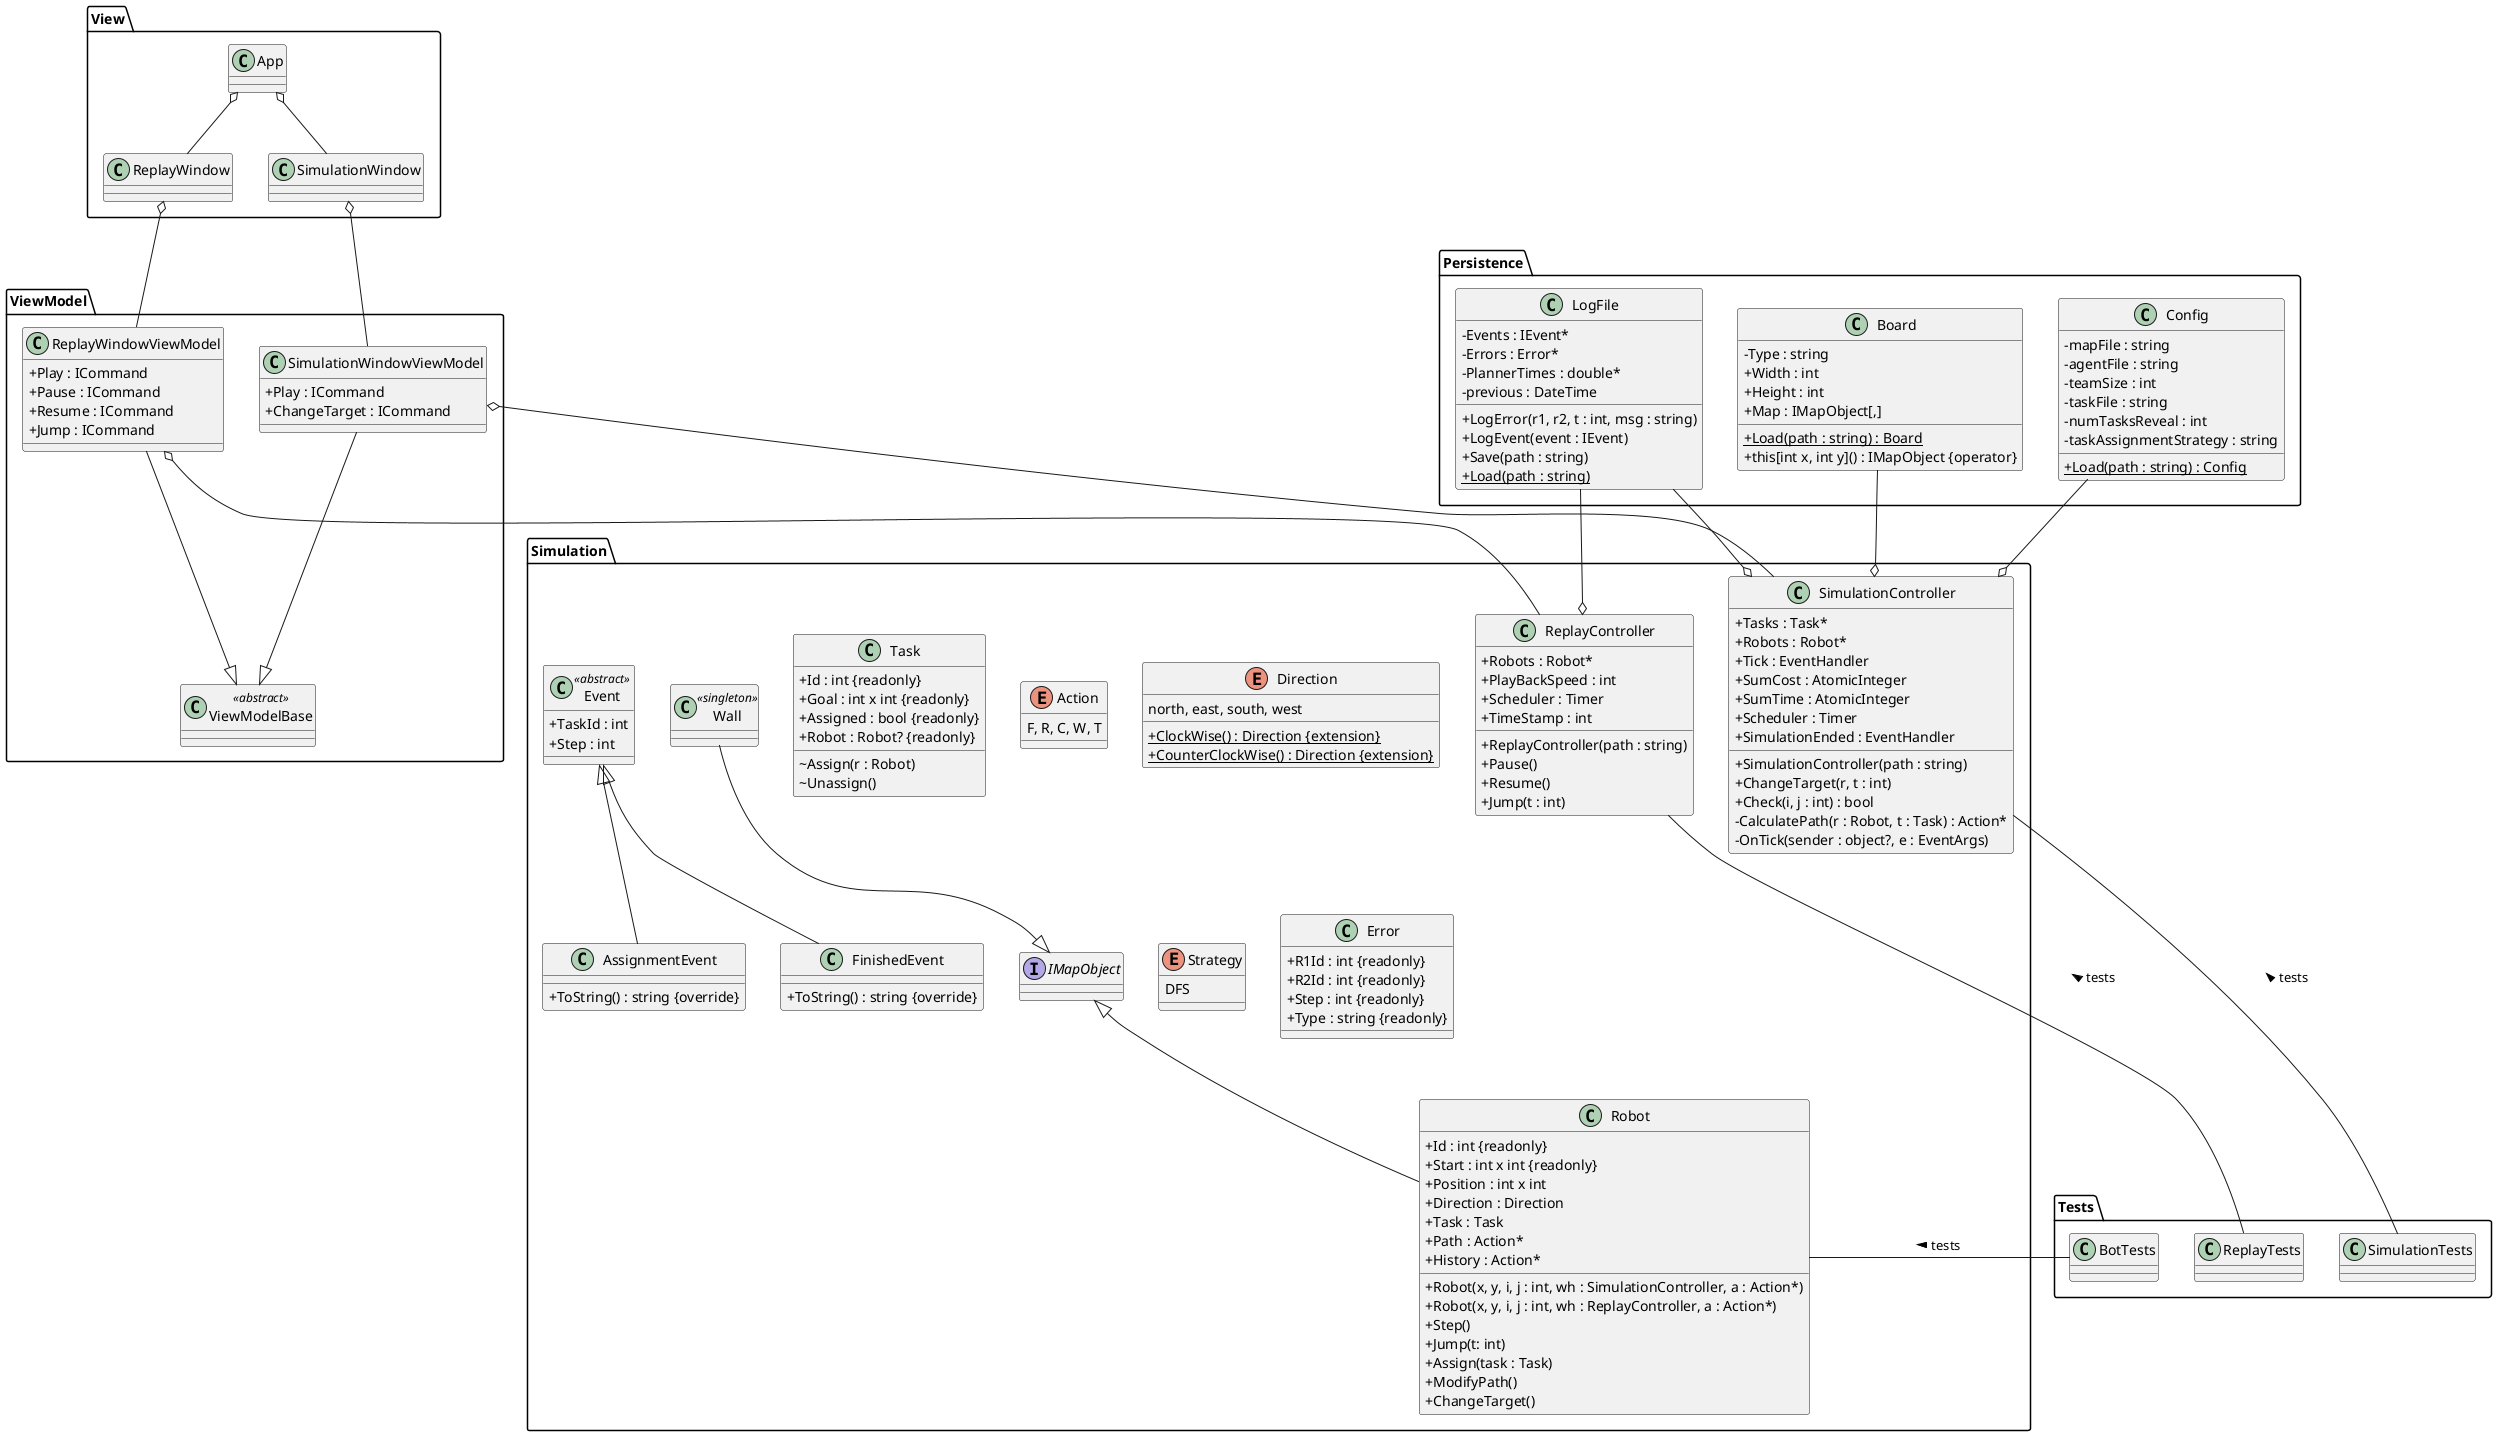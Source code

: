 @startuml ClassDiagram
skinparam classAttributeIconSize 0


package "View" {
    class App {}
    class SimulationWindow {}
    class ReplayWindow {}
}

package "ViewModel" {
    class ViewModelBase <<abstract>> {}
    class SimulationWindowViewModel {
        +Play : ICommand
        +ChangeTarget : ICommand
    }
    class ReplayWindowViewModel {
        +Play : ICommand
        +Pause : ICommand
        +Resume : ICommand
        +Jump : ICommand
    }
}

package "Persistence" {
    class Config {
        -mapFile : string
        -agentFile : string
        -teamSize : int
        -taskFile : string
        -numTasksReveal : int
        -taskAssignmentStrategy : string
        {static} +Load(path : string) : Config
    }

    class Board {
        -Type : string
        +Width : int
        +Height : int
        +Map : IMapObject[,]
        {static} +Load(path : string) : Board
        +this[int x, int y]() : IMapObject {operator}
    }
    
    class LogFile {
        -Events : IEvent*
        -Errors : Error*
        -PlannerTimes : double*
        -previous : DateTime
        +LogError(r1, r2, t : int, msg : string)
        +LogEvent(event : IEvent)
        +Save(path : string)
        {static} +Load(path : string)
    }
}

package "Simulation" {
    interface IMapObject {}

    class Wall <<singleton>> {}

    class Robot {
        +Id : int {readonly}
        +Start : int x int {readonly}
        +Position : int x int
        +Direction : Direction
        +Task : Task
        +Path : Action*
        +History : Action*
        +Robot(x, y, i, j : int, wh : SimulationController, a : Action*)
        +Robot(x, y, i, j : int, wh : ReplayController, a : Action*)
        +Step()
        +Jump(t: int)
        +Assign(task : Task)
        +ModifyPath()
        +ChangeTarget()
    }

    class Task {
        +Id : int {readonly}
        +Goal : int x int {readonly}
        +Assigned : bool {readonly}
        +Robot : Robot? {readonly}
        ~Assign(r : Robot)
        ~Unassign()
    }

    class ReplayController {
        +Robots : Robot*
        +PlayBackSpeed : int
        +Scheduler : Timer
        +TimeStamp : int
        +ReplayController(path : string)
        +Pause()
        +Resume()
        +Jump(t : int)
    }

    class SimulationController {
        +Tasks : Task*
        +Robots : Robot*
        +Tick : EventHandler
        +SumCost : AtomicInteger
        +SumTime : AtomicInteger
        +Scheduler : Timer
        +SimulationEnded : EventHandler
        +SimulationController(path : string)
        +ChangeTarget(r, t : int)
        +Check(i, j : int) : bool
        -CalculatePath(r : Robot, t : Task) : Action*
        -OnTick(sender : object?, e : EventArgs)
    }

    enum Action {
        F, R, C, W, T
    }

    enum Direction {
        north, east, south, west

        {static}+ClockWise() : Direction {extension}
        {static}+CounterClockWise() : Direction {extension}
    }

    enum Strategy {
        DFS
    }

    class Event <<abstract>> {
        +TaskId : int
        +Step : int
    }
    
    class AssignmentEvent {
        +ToString() : string {override}
    }

    class FinishedEvent {
        +ToString() : string {override}
    }

    class Error {
        +R1Id : int {readonly}
        +R2Id : int {readonly}
        +Step : int {readonly}
        +Type : string {readonly}
    }
}


package "Tests" {
    class SimulationTests {}
    class ReplayTests {}
    class BotTests {}
}

App o-- SimulationWindow
App o-- ReplayWindow

ViewModelBase <|-up- SimulationWindowViewModel
ViewModelBase <|-up- ReplayWindowViewModel

SimulationWindow o-- SimulationWindowViewModel
ReplayWindow o-- ReplayWindowViewModel

SimulationWindowViewModel o-down- SimulationController
ReplayWindowViewModel o-down- ReplayController

SimulationController -right- SimulationTests : tests <
ReplayController -right- ReplayTests : tests <
Robot -right- BotTests : tests <

SimulationController o-up- Config
SimulationController o-up- Board
SimulationController o-up- LogFile

ReplayController o-up- LogFile

IMapObject <|-up- Wall
IMapObject <|-- Robot

Event <|-down- AssignmentEvent
Event <|-down- FinishedEvent

@enduml